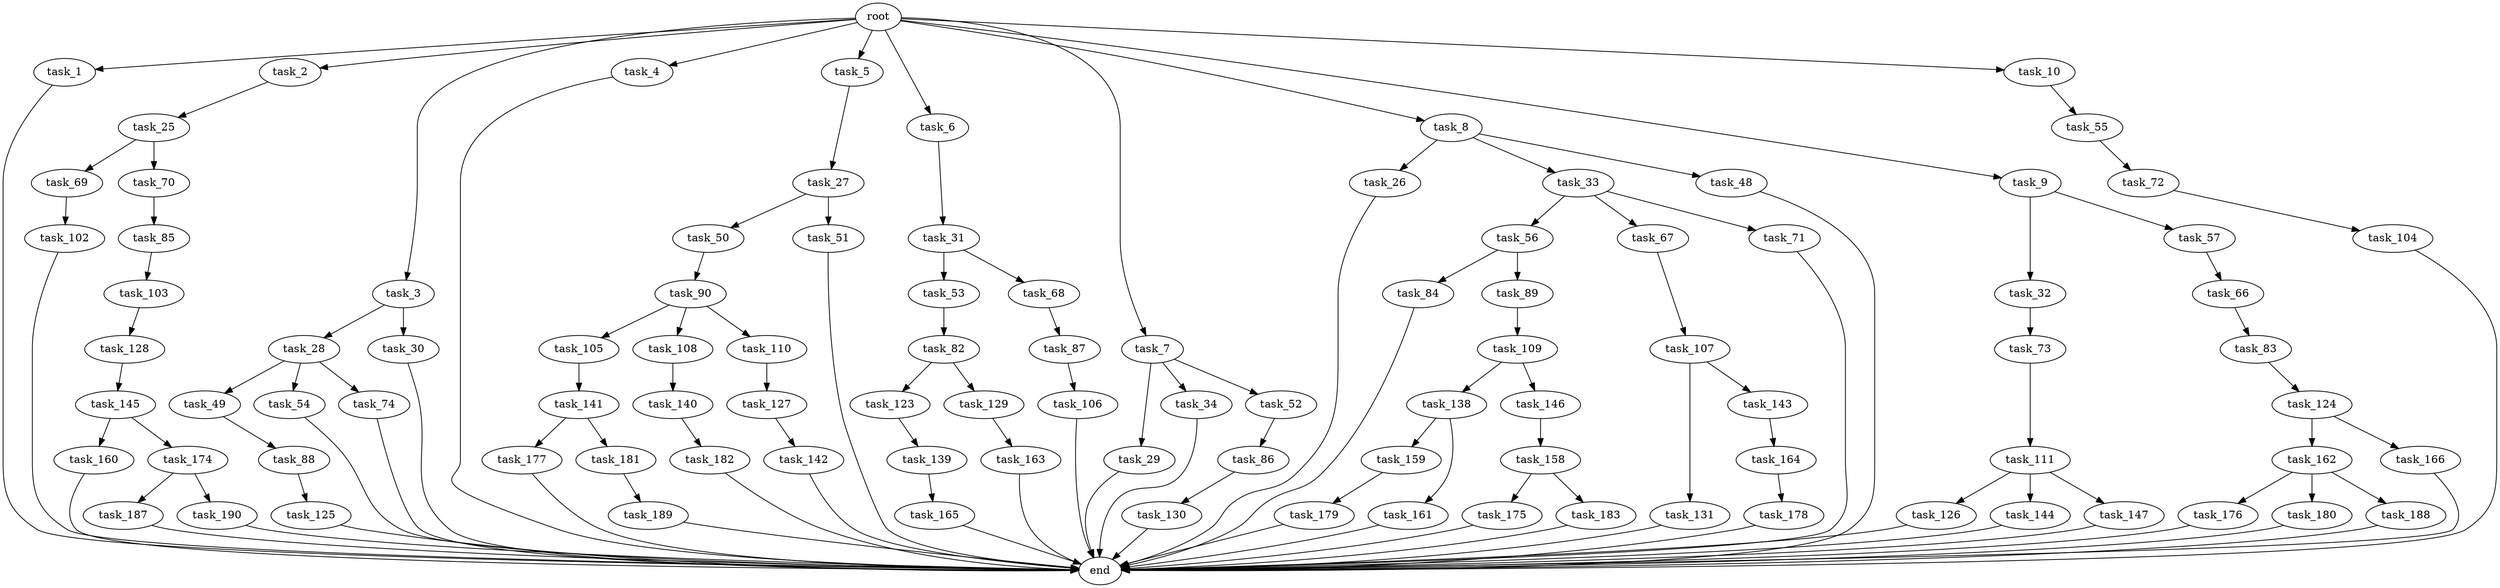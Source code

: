 digraph G {
  root [size="0.000000"];
  task_1 [size="102.400000"];
  task_2 [size="102.400000"];
  task_3 [size="102.400000"];
  task_4 [size="102.400000"];
  task_5 [size="102.400000"];
  task_6 [size="102.400000"];
  task_7 [size="102.400000"];
  task_8 [size="102.400000"];
  task_9 [size="102.400000"];
  task_10 [size="102.400000"];
  task_25 [size="21474836480.000000"];
  task_26 [size="42090679500.800003"];
  task_27 [size="69578470195.199997"];
  task_28 [size="13743895347.200001"];
  task_29 [size="54975581388.800003"];
  task_30 [size="13743895347.200001"];
  task_31 [size="54975581388.800003"];
  task_32 [size="21474836480.000000"];
  task_33 [size="42090679500.800003"];
  task_34 [size="54975581388.800003"];
  task_48 [size="42090679500.800003"];
  task_49 [size="69578470195.199997"];
  task_50 [size="54975581388.800003"];
  task_51 [size="54975581388.800003"];
  task_52 [size="54975581388.800003"];
  task_53 [size="7730941132.800000"];
  task_54 [size="69578470195.199997"];
  task_55 [size="54975581388.800003"];
  task_56 [size="54975581388.800003"];
  task_57 [size="21474836480.000000"];
  task_66 [size="30923764531.200001"];
  task_67 [size="54975581388.800003"];
  task_68 [size="7730941132.800000"];
  task_69 [size="30923764531.200001"];
  task_70 [size="30923764531.200001"];
  task_71 [size="54975581388.800003"];
  task_72 [size="3435973836.800000"];
  task_73 [size="42090679500.800003"];
  task_74 [size="69578470195.199997"];
  task_82 [size="21474836480.000000"];
  task_83 [size="21474836480.000000"];
  task_84 [size="85899345920.000000"];
  task_85 [size="7730941132.800000"];
  task_86 [size="69578470195.199997"];
  task_87 [size="30923764531.200001"];
  task_88 [size="69578470195.199997"];
  task_89 [size="85899345920.000000"];
  task_90 [size="7730941132.800000"];
  task_102 [size="13743895347.200001"];
  task_103 [size="85899345920.000000"];
  task_104 [size="3435973836.800000"];
  task_105 [size="7730941132.800000"];
  task_106 [size="30923764531.200001"];
  task_107 [size="21474836480.000000"];
  task_108 [size="7730941132.800000"];
  task_109 [size="69578470195.199997"];
  task_110 [size="7730941132.800000"];
  task_111 [size="85899345920.000000"];
  task_123 [size="30923764531.200001"];
  task_124 [size="13743895347.200001"];
  task_125 [size="42090679500.800003"];
  task_126 [size="69578470195.199997"];
  task_127 [size="3435973836.800000"];
  task_128 [size="54975581388.800003"];
  task_129 [size="30923764531.200001"];
  task_130 [size="54975581388.800003"];
  task_131 [size="21474836480.000000"];
  task_138 [size="42090679500.800003"];
  task_139 [size="13743895347.200001"];
  task_140 [size="30923764531.200001"];
  task_141 [size="69578470195.199997"];
  task_142 [size="69578470195.199997"];
  task_143 [size="21474836480.000000"];
  task_144 [size="69578470195.199997"];
  task_145 [size="13743895347.200001"];
  task_146 [size="42090679500.800003"];
  task_147 [size="69578470195.199997"];
  task_158 [size="21474836480.000000"];
  task_159 [size="3435973836.800000"];
  task_160 [size="7730941132.800000"];
  task_161 [size="3435973836.800000"];
  task_162 [size="30923764531.200001"];
  task_163 [size="42090679500.800003"];
  task_164 [size="69578470195.199997"];
  task_165 [size="7730941132.800000"];
  task_166 [size="30923764531.200001"];
  task_174 [size="7730941132.800000"];
  task_175 [size="69578470195.199997"];
  task_176 [size="85899345920.000000"];
  task_177 [size="85899345920.000000"];
  task_178 [size="54975581388.800003"];
  task_179 [size="21474836480.000000"];
  task_180 [size="85899345920.000000"];
  task_181 [size="85899345920.000000"];
  task_182 [size="30923764531.200001"];
  task_183 [size="69578470195.199997"];
  task_187 [size="42090679500.800003"];
  task_188 [size="85899345920.000000"];
  task_189 [size="54975581388.800003"];
  task_190 [size="42090679500.800003"];
  end [size="0.000000"];

  root -> task_1 [size="1.000000"];
  root -> task_2 [size="1.000000"];
  root -> task_3 [size="1.000000"];
  root -> task_4 [size="1.000000"];
  root -> task_5 [size="1.000000"];
  root -> task_6 [size="1.000000"];
  root -> task_7 [size="1.000000"];
  root -> task_8 [size="1.000000"];
  root -> task_9 [size="1.000000"];
  root -> task_10 [size="1.000000"];
  task_1 -> end [size="1.000000"];
  task_2 -> task_25 [size="209715200.000000"];
  task_3 -> task_28 [size="134217728.000000"];
  task_3 -> task_30 [size="134217728.000000"];
  task_4 -> end [size="1.000000"];
  task_5 -> task_27 [size="679477248.000000"];
  task_6 -> task_31 [size="536870912.000000"];
  task_7 -> task_29 [size="536870912.000000"];
  task_7 -> task_34 [size="536870912.000000"];
  task_7 -> task_52 [size="536870912.000000"];
  task_8 -> task_26 [size="411041792.000000"];
  task_8 -> task_33 [size="411041792.000000"];
  task_8 -> task_48 [size="411041792.000000"];
  task_9 -> task_32 [size="209715200.000000"];
  task_9 -> task_57 [size="209715200.000000"];
  task_10 -> task_55 [size="536870912.000000"];
  task_25 -> task_69 [size="301989888.000000"];
  task_25 -> task_70 [size="301989888.000000"];
  task_26 -> end [size="1.000000"];
  task_27 -> task_50 [size="536870912.000000"];
  task_27 -> task_51 [size="536870912.000000"];
  task_28 -> task_49 [size="679477248.000000"];
  task_28 -> task_54 [size="679477248.000000"];
  task_28 -> task_74 [size="679477248.000000"];
  task_29 -> end [size="1.000000"];
  task_30 -> end [size="1.000000"];
  task_31 -> task_53 [size="75497472.000000"];
  task_31 -> task_68 [size="75497472.000000"];
  task_32 -> task_73 [size="411041792.000000"];
  task_33 -> task_56 [size="536870912.000000"];
  task_33 -> task_67 [size="536870912.000000"];
  task_33 -> task_71 [size="536870912.000000"];
  task_34 -> end [size="1.000000"];
  task_48 -> end [size="1.000000"];
  task_49 -> task_88 [size="679477248.000000"];
  task_50 -> task_90 [size="75497472.000000"];
  task_51 -> end [size="1.000000"];
  task_52 -> task_86 [size="679477248.000000"];
  task_53 -> task_82 [size="209715200.000000"];
  task_54 -> end [size="1.000000"];
  task_55 -> task_72 [size="33554432.000000"];
  task_56 -> task_84 [size="838860800.000000"];
  task_56 -> task_89 [size="838860800.000000"];
  task_57 -> task_66 [size="301989888.000000"];
  task_66 -> task_83 [size="209715200.000000"];
  task_67 -> task_107 [size="209715200.000000"];
  task_68 -> task_87 [size="301989888.000000"];
  task_69 -> task_102 [size="134217728.000000"];
  task_70 -> task_85 [size="75497472.000000"];
  task_71 -> end [size="1.000000"];
  task_72 -> task_104 [size="33554432.000000"];
  task_73 -> task_111 [size="838860800.000000"];
  task_74 -> end [size="1.000000"];
  task_82 -> task_123 [size="301989888.000000"];
  task_82 -> task_129 [size="301989888.000000"];
  task_83 -> task_124 [size="134217728.000000"];
  task_84 -> end [size="1.000000"];
  task_85 -> task_103 [size="838860800.000000"];
  task_86 -> task_130 [size="536870912.000000"];
  task_87 -> task_106 [size="301989888.000000"];
  task_88 -> task_125 [size="411041792.000000"];
  task_89 -> task_109 [size="679477248.000000"];
  task_90 -> task_105 [size="75497472.000000"];
  task_90 -> task_108 [size="75497472.000000"];
  task_90 -> task_110 [size="75497472.000000"];
  task_102 -> end [size="1.000000"];
  task_103 -> task_128 [size="536870912.000000"];
  task_104 -> end [size="1.000000"];
  task_105 -> task_141 [size="679477248.000000"];
  task_106 -> end [size="1.000000"];
  task_107 -> task_131 [size="209715200.000000"];
  task_107 -> task_143 [size="209715200.000000"];
  task_108 -> task_140 [size="301989888.000000"];
  task_109 -> task_138 [size="411041792.000000"];
  task_109 -> task_146 [size="411041792.000000"];
  task_110 -> task_127 [size="33554432.000000"];
  task_111 -> task_126 [size="679477248.000000"];
  task_111 -> task_144 [size="679477248.000000"];
  task_111 -> task_147 [size="679477248.000000"];
  task_123 -> task_139 [size="134217728.000000"];
  task_124 -> task_162 [size="301989888.000000"];
  task_124 -> task_166 [size="301989888.000000"];
  task_125 -> end [size="1.000000"];
  task_126 -> end [size="1.000000"];
  task_127 -> task_142 [size="679477248.000000"];
  task_128 -> task_145 [size="134217728.000000"];
  task_129 -> task_163 [size="411041792.000000"];
  task_130 -> end [size="1.000000"];
  task_131 -> end [size="1.000000"];
  task_138 -> task_159 [size="33554432.000000"];
  task_138 -> task_161 [size="33554432.000000"];
  task_139 -> task_165 [size="75497472.000000"];
  task_140 -> task_182 [size="301989888.000000"];
  task_141 -> task_177 [size="838860800.000000"];
  task_141 -> task_181 [size="838860800.000000"];
  task_142 -> end [size="1.000000"];
  task_143 -> task_164 [size="679477248.000000"];
  task_144 -> end [size="1.000000"];
  task_145 -> task_160 [size="75497472.000000"];
  task_145 -> task_174 [size="75497472.000000"];
  task_146 -> task_158 [size="209715200.000000"];
  task_147 -> end [size="1.000000"];
  task_158 -> task_175 [size="679477248.000000"];
  task_158 -> task_183 [size="679477248.000000"];
  task_159 -> task_179 [size="209715200.000000"];
  task_160 -> end [size="1.000000"];
  task_161 -> end [size="1.000000"];
  task_162 -> task_176 [size="838860800.000000"];
  task_162 -> task_180 [size="838860800.000000"];
  task_162 -> task_188 [size="838860800.000000"];
  task_163 -> end [size="1.000000"];
  task_164 -> task_178 [size="536870912.000000"];
  task_165 -> end [size="1.000000"];
  task_166 -> end [size="1.000000"];
  task_174 -> task_187 [size="411041792.000000"];
  task_174 -> task_190 [size="411041792.000000"];
  task_175 -> end [size="1.000000"];
  task_176 -> end [size="1.000000"];
  task_177 -> end [size="1.000000"];
  task_178 -> end [size="1.000000"];
  task_179 -> end [size="1.000000"];
  task_180 -> end [size="1.000000"];
  task_181 -> task_189 [size="536870912.000000"];
  task_182 -> end [size="1.000000"];
  task_183 -> end [size="1.000000"];
  task_187 -> end [size="1.000000"];
  task_188 -> end [size="1.000000"];
  task_189 -> end [size="1.000000"];
  task_190 -> end [size="1.000000"];
}
